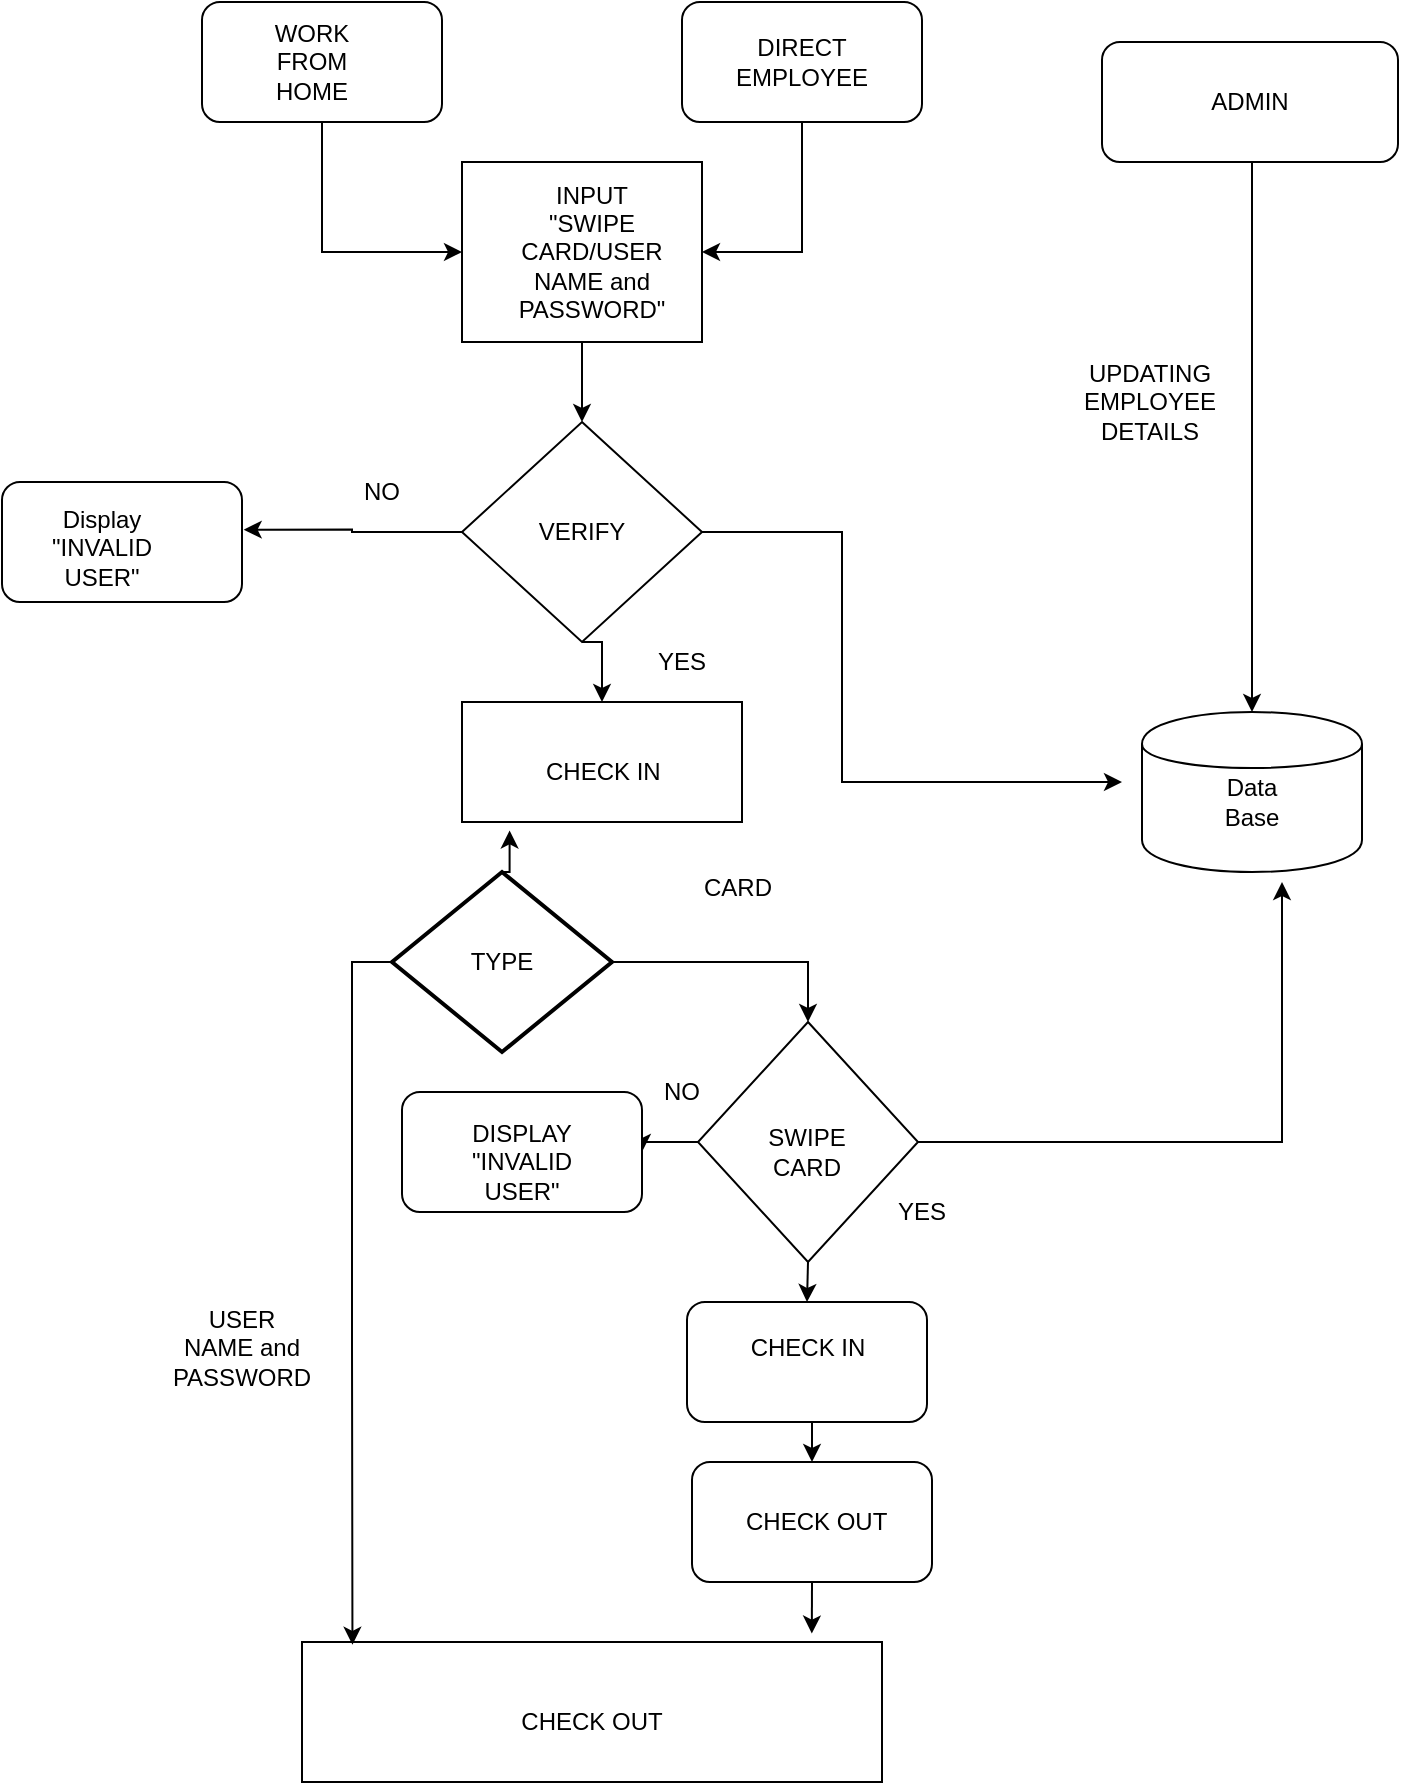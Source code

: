 <mxfile version="10.7.6" type="github"><diagram id="AWe720vwI4tNSz3mK74q" name="Page-1"><mxGraphModel dx="1010" dy="501" grid="1" gridSize="10" guides="1" tooltips="1" connect="1" arrows="1" fold="1" page="1" pageScale="1" pageWidth="850" pageHeight="1100" math="0" shadow="0"><root><mxCell id="0"/><mxCell id="1" parent="0"/><mxCell id="6MKrRABI3bNL9MjYWE6l-25" style="edgeStyle=orthogonalEdgeStyle;rounded=0;orthogonalLoop=1;jettySize=auto;html=1;exitX=0.5;exitY=1;exitDx=0;exitDy=0;entryX=0;entryY=0.5;entryDx=0;entryDy=0;" edge="1" parent="1" source="6MKrRABI3bNL9MjYWE6l-4" target="6MKrRABI3bNL9MjYWE6l-6"><mxGeometry relative="1" as="geometry"><mxPoint x="210" y="180" as="targetPoint"/><Array as="points"><mxPoint x="210" y="165"/></Array></mxGeometry></mxCell><mxCell id="6MKrRABI3bNL9MjYWE6l-4" value="" style="rounded=1;whiteSpace=wrap;html=1;" vertex="1" parent="1"><mxGeometry x="150" y="40" width="120" height="60" as="geometry"/></mxCell><mxCell id="6MKrRABI3bNL9MjYWE6l-26" style="edgeStyle=orthogonalEdgeStyle;rounded=0;orthogonalLoop=1;jettySize=auto;html=1;exitX=0.5;exitY=1;exitDx=0;exitDy=0;entryX=1;entryY=0.5;entryDx=0;entryDy=0;" edge="1" parent="1" source="6MKrRABI3bNL9MjYWE6l-5" target="6MKrRABI3bNL9MjYWE6l-6"><mxGeometry relative="1" as="geometry"><mxPoint x="450" y="180" as="targetPoint"/><Array as="points"><mxPoint x="450" y="165"/></Array></mxGeometry></mxCell><mxCell id="6MKrRABI3bNL9MjYWE6l-5" value="" style="rounded=1;whiteSpace=wrap;html=1;" vertex="1" parent="1"><mxGeometry x="390" y="40" width="120" height="60" as="geometry"/></mxCell><mxCell id="6MKrRABI3bNL9MjYWE6l-7" style="edgeStyle=orthogonalEdgeStyle;rounded=0;orthogonalLoop=1;jettySize=auto;html=1;exitX=0.5;exitY=1;exitDx=0;exitDy=0;" edge="1" parent="1" source="6MKrRABI3bNL9MjYWE6l-6"><mxGeometry relative="1" as="geometry"><mxPoint x="340" y="250" as="targetPoint"/></mxGeometry></mxCell><mxCell id="6MKrRABI3bNL9MjYWE6l-6" value="" style="rounded=0;whiteSpace=wrap;html=1;" vertex="1" parent="1"><mxGeometry x="280" y="120" width="120" height="90" as="geometry"/></mxCell><mxCell id="6MKrRABI3bNL9MjYWE6l-11" style="edgeStyle=orthogonalEdgeStyle;rounded=0;orthogonalLoop=1;jettySize=auto;html=1;exitX=0.5;exitY=1;exitDx=0;exitDy=0;entryX=0.5;entryY=0;entryDx=0;entryDy=0;" edge="1" parent="1" source="6MKrRABI3bNL9MjYWE6l-9" target="6MKrRABI3bNL9MjYWE6l-10"><mxGeometry relative="1" as="geometry"/></mxCell><mxCell id="6MKrRABI3bNL9MjYWE6l-66" style="edgeStyle=orthogonalEdgeStyle;rounded=0;orthogonalLoop=1;jettySize=auto;html=1;exitX=0;exitY=0.5;exitDx=0;exitDy=0;entryX=1.007;entryY=0.397;entryDx=0;entryDy=0;entryPerimeter=0;" edge="1" parent="1" source="6MKrRABI3bNL9MjYWE6l-9" target="6MKrRABI3bNL9MjYWE6l-64"><mxGeometry relative="1" as="geometry"><Array as="points"><mxPoint x="225" y="305"/><mxPoint x="225" y="304"/></Array></mxGeometry></mxCell><mxCell id="6MKrRABI3bNL9MjYWE6l-88" style="edgeStyle=orthogonalEdgeStyle;rounded=0;orthogonalLoop=1;jettySize=auto;html=1;exitX=1;exitY=0.5;exitDx=0;exitDy=0;" edge="1" parent="1" source="6MKrRABI3bNL9MjYWE6l-9"><mxGeometry relative="1" as="geometry"><mxPoint x="610" y="430" as="targetPoint"/><Array as="points"><mxPoint x="470" y="305"/><mxPoint x="470" y="430"/></Array></mxGeometry></mxCell><mxCell id="6MKrRABI3bNL9MjYWE6l-9" value="" style="rhombus;whiteSpace=wrap;html=1;" vertex="1" parent="1"><mxGeometry x="280" y="250" width="120" height="110" as="geometry"/></mxCell><mxCell id="6MKrRABI3bNL9MjYWE6l-10" value="" style="rounded=0;whiteSpace=wrap;html=1;" vertex="1" parent="1"><mxGeometry x="280" y="390" width="140" height="60" as="geometry"/></mxCell><mxCell id="6MKrRABI3bNL9MjYWE6l-28" style="edgeStyle=orthogonalEdgeStyle;rounded=0;orthogonalLoop=1;jettySize=auto;html=1;exitX=1;exitY=0.5;exitDx=0;exitDy=0;" edge="1" parent="1" source="6MKrRABI3bNL9MjYWE6l-13"><mxGeometry relative="1" as="geometry"><mxPoint x="690" y="480" as="targetPoint"/><Array as="points"><mxPoint x="690" y="610"/></Array></mxGeometry></mxCell><mxCell id="6MKrRABI3bNL9MjYWE6l-29" style="edgeStyle=orthogonalEdgeStyle;rounded=0;orthogonalLoop=1;jettySize=auto;html=1;exitX=0;exitY=0.5;exitDx=0;exitDy=0;entryX=1;entryY=0.5;entryDx=0;entryDy=0;" edge="1" parent="1" source="6MKrRABI3bNL9MjYWE6l-13" target="6MKrRABI3bNL9MjYWE6l-18"><mxGeometry relative="1" as="geometry"/></mxCell><mxCell id="6MKrRABI3bNL9MjYWE6l-30" style="edgeStyle=orthogonalEdgeStyle;rounded=0;orthogonalLoop=1;jettySize=auto;html=1;exitX=0.5;exitY=1;exitDx=0;exitDy=0;entryX=0.5;entryY=0;entryDx=0;entryDy=0;" edge="1" parent="1" source="6MKrRABI3bNL9MjYWE6l-13" target="6MKrRABI3bNL9MjYWE6l-14"><mxGeometry relative="1" as="geometry"/></mxCell><mxCell id="6MKrRABI3bNL9MjYWE6l-13" value="" style="rhombus;whiteSpace=wrap;html=1;" vertex="1" parent="1"><mxGeometry x="398" y="550" width="110" height="120" as="geometry"/></mxCell><mxCell id="6MKrRABI3bNL9MjYWE6l-31" style="edgeStyle=orthogonalEdgeStyle;rounded=0;orthogonalLoop=1;jettySize=auto;html=1;exitX=0.5;exitY=1;exitDx=0;exitDy=0;entryX=0.5;entryY=0;entryDx=0;entryDy=0;" edge="1" parent="1" source="6MKrRABI3bNL9MjYWE6l-14" target="6MKrRABI3bNL9MjYWE6l-16"><mxGeometry relative="1" as="geometry"/></mxCell><mxCell id="6MKrRABI3bNL9MjYWE6l-14" value="" style="rounded=1;whiteSpace=wrap;html=1;" vertex="1" parent="1"><mxGeometry x="392.5" y="690" width="120" height="60" as="geometry"/></mxCell><mxCell id="6MKrRABI3bNL9MjYWE6l-33" style="edgeStyle=orthogonalEdgeStyle;rounded=0;orthogonalLoop=1;jettySize=auto;html=1;exitX=0.5;exitY=1;exitDx=0;exitDy=0;entryX=0.879;entryY=-0.06;entryDx=0;entryDy=0;entryPerimeter=0;" edge="1" parent="1" source="6MKrRABI3bNL9MjYWE6l-16" target="6MKrRABI3bNL9MjYWE6l-17"><mxGeometry relative="1" as="geometry"/></mxCell><mxCell id="6MKrRABI3bNL9MjYWE6l-16" value="" style="rounded=1;whiteSpace=wrap;html=1;" vertex="1" parent="1"><mxGeometry x="395" y="770" width="120" height="60" as="geometry"/></mxCell><mxCell id="6MKrRABI3bNL9MjYWE6l-17" value="" style="rounded=0;whiteSpace=wrap;html=1;" vertex="1" parent="1"><mxGeometry x="200" y="860" width="290" height="70" as="geometry"/></mxCell><mxCell id="6MKrRABI3bNL9MjYWE6l-18" value="" style="rounded=1;whiteSpace=wrap;html=1;" vertex="1" parent="1"><mxGeometry x="250" y="585" width="120" height="60" as="geometry"/></mxCell><mxCell id="6MKrRABI3bNL9MjYWE6l-37" value="CHECK OUT" style="text;html=1;resizable=0;points=[];autosize=1;align=left;verticalAlign=top;spacingTop=-4;" vertex="1" parent="1"><mxGeometry x="420" y="790" width="90" height="20" as="geometry"/></mxCell><mxCell id="6MKrRABI3bNL9MjYWE6l-44" value="" style="shape=cylinder;whiteSpace=wrap;html=1;boundedLbl=1;backgroundOutline=1;" vertex="1" parent="1"><mxGeometry x="620" y="395" width="110" height="80" as="geometry"/></mxCell><mxCell id="6MKrRABI3bNL9MjYWE6l-49" value="CHECK OUT" style="text;html=1;strokeColor=none;fillColor=none;align=center;verticalAlign=middle;whiteSpace=wrap;rounded=0;" vertex="1" parent="1"><mxGeometry x="245" y="880" width="200" height="40" as="geometry"/></mxCell><mxCell id="6MKrRABI3bNL9MjYWE6l-50" value="CHECK IN" style="text;html=1;strokeColor=none;fillColor=none;align=center;verticalAlign=middle;whiteSpace=wrap;rounded=0;" vertex="1" parent="1"><mxGeometry x="407.5" y="702.5" width="90" height="20" as="geometry"/></mxCell><mxCell id="6MKrRABI3bNL9MjYWE6l-52" value="NO" style="text;html=1;strokeColor=none;fillColor=none;align=center;verticalAlign=middle;whiteSpace=wrap;rounded=0;" vertex="1" parent="1"><mxGeometry x="370" y="575" width="40" height="20" as="geometry"/></mxCell><mxCell id="6MKrRABI3bNL9MjYWE6l-54" value="YES" style="text;html=1;strokeColor=none;fillColor=none;align=center;verticalAlign=middle;whiteSpace=wrap;rounded=0;" vertex="1" parent="1"><mxGeometry x="490" y="635" width="40" height="20" as="geometry"/></mxCell><mxCell id="6MKrRABI3bNL9MjYWE6l-55" value="Data Base" style="text;html=1;strokeColor=none;fillColor=none;align=center;verticalAlign=middle;whiteSpace=wrap;rounded=0;" vertex="1" parent="1"><mxGeometry x="656" y="430" width="38" height="20" as="geometry"/></mxCell><mxCell id="6MKrRABI3bNL9MjYWE6l-60" value="SWIPE CARD" style="text;html=1;strokeColor=none;fillColor=none;align=center;verticalAlign=middle;whiteSpace=wrap;rounded=0;direction=south;" vertex="1" parent="1"><mxGeometry x="435" y="585" width="35" height="60" as="geometry"/></mxCell><mxCell id="6MKrRABI3bNL9MjYWE6l-64" value="" style="rounded=1;whiteSpace=wrap;html=1;" vertex="1" parent="1"><mxGeometry x="50" y="280" width="120" height="60" as="geometry"/></mxCell><mxCell id="6MKrRABI3bNL9MjYWE6l-68" value="DISPLAY &quot;INVALID USER&quot;" style="text;html=1;strokeColor=none;fillColor=none;align=center;verticalAlign=middle;whiteSpace=wrap;rounded=0;" vertex="1" parent="1"><mxGeometry x="265" y="610" width="90" height="20" as="geometry"/></mxCell><mxCell id="6MKrRABI3bNL9MjYWE6l-69" value="CHECK IN" style="text;html=1;resizable=0;points=[];autosize=1;align=left;verticalAlign=top;spacingTop=-4;" vertex="1" parent="1"><mxGeometry x="320" y="415" width="70" height="20" as="geometry"/></mxCell><mxCell id="6MKrRABI3bNL9MjYWE6l-70" value="WORK FROM HOME" style="text;html=1;strokeColor=none;fillColor=none;align=center;verticalAlign=middle;whiteSpace=wrap;rounded=0;" vertex="1" parent="1"><mxGeometry x="170" y="60" width="70" height="20" as="geometry"/></mxCell><mxCell id="6MKrRABI3bNL9MjYWE6l-71" value="DIRECT EMPLOYEE" style="text;html=1;strokeColor=none;fillColor=none;align=center;verticalAlign=middle;whiteSpace=wrap;rounded=0;" vertex="1" parent="1"><mxGeometry x="430" y="59.8" width="40" height="20" as="geometry"/></mxCell><mxCell id="6MKrRABI3bNL9MjYWE6l-72" value="VERIFY" style="text;html=1;strokeColor=none;fillColor=none;align=center;verticalAlign=middle;whiteSpace=wrap;rounded=0;" vertex="1" parent="1"><mxGeometry x="320" y="295" width="40" height="20" as="geometry"/></mxCell><mxCell id="6MKrRABI3bNL9MjYWE6l-73" value="INPUT &quot;SWIPE CARD/USER NAME and PASSWORD&quot;" style="text;html=1;strokeColor=none;fillColor=none;align=center;verticalAlign=middle;whiteSpace=wrap;rounded=0;" vertex="1" parent="1"><mxGeometry x="310" y="150" width="70" height="30" as="geometry"/></mxCell><mxCell id="6MKrRABI3bNL9MjYWE6l-76" value="NO" style="text;html=1;strokeColor=none;fillColor=none;align=center;verticalAlign=middle;whiteSpace=wrap;rounded=0;" vertex="1" parent="1"><mxGeometry x="220" y="275" width="40" height="20" as="geometry"/></mxCell><mxCell id="6MKrRABI3bNL9MjYWE6l-78" value="Display &quot;INVALID USER&quot;" style="text;html=1;strokeColor=none;fillColor=none;align=center;verticalAlign=middle;whiteSpace=wrap;rounded=0;" vertex="1" parent="1"><mxGeometry x="80" y="300" width="40" height="25" as="geometry"/></mxCell><mxCell id="6MKrRABI3bNL9MjYWE6l-81" style="edgeStyle=orthogonalEdgeStyle;rounded=0;orthogonalLoop=1;jettySize=auto;html=1;exitX=0.5;exitY=1;exitDx=0;exitDy=0;entryX=0.5;entryY=0;entryDx=0;entryDy=0;" edge="1" parent="1" source="6MKrRABI3bNL9MjYWE6l-80" target="6MKrRABI3bNL9MjYWE6l-44"><mxGeometry relative="1" as="geometry"><Array as="points"><mxPoint x="675" y="120"/></Array></mxGeometry></mxCell><mxCell id="6MKrRABI3bNL9MjYWE6l-80" value="ADMIN" style="rounded=1;whiteSpace=wrap;html=1;" vertex="1" parent="1"><mxGeometry x="600" y="60" width="148" height="60" as="geometry"/></mxCell><mxCell id="6MKrRABI3bNL9MjYWE6l-82" value="UPDATING EMPLOYEE DETAILS" style="text;html=1;strokeColor=none;fillColor=none;align=center;verticalAlign=middle;whiteSpace=wrap;rounded=0;" vertex="1" parent="1"><mxGeometry x="590" y="220" width="68" height="40" as="geometry"/></mxCell><mxCell id="6MKrRABI3bNL9MjYWE6l-89" value="YES" style="text;html=1;strokeColor=none;fillColor=none;align=center;verticalAlign=middle;whiteSpace=wrap;rounded=0;" vertex="1" parent="1"><mxGeometry x="370" y="360" width="40" height="20" as="geometry"/></mxCell><mxCell id="6MKrRABI3bNL9MjYWE6l-91" style="edgeStyle=orthogonalEdgeStyle;rounded=0;orthogonalLoop=1;jettySize=auto;html=1;exitX=0.5;exitY=0;exitDx=0;exitDy=0;exitPerimeter=0;entryX=0.17;entryY=1.07;entryDx=0;entryDy=0;entryPerimeter=0;" edge="1" parent="1" source="6MKrRABI3bNL9MjYWE6l-90" target="6MKrRABI3bNL9MjYWE6l-10"><mxGeometry relative="1" as="geometry"/></mxCell><mxCell id="6MKrRABI3bNL9MjYWE6l-98" style="edgeStyle=orthogonalEdgeStyle;rounded=0;orthogonalLoop=1;jettySize=auto;html=1;exitX=1;exitY=0.5;exitDx=0;exitDy=0;exitPerimeter=0;entryX=0.5;entryY=0;entryDx=0;entryDy=0;" edge="1" parent="1" source="6MKrRABI3bNL9MjYWE6l-90" target="6MKrRABI3bNL9MjYWE6l-13"><mxGeometry relative="1" as="geometry"><mxPoint x="450" y="520" as="targetPoint"/><Array as="points"><mxPoint x="453" y="520"/></Array></mxGeometry></mxCell><mxCell id="6MKrRABI3bNL9MjYWE6l-99" style="edgeStyle=orthogonalEdgeStyle;rounded=0;orthogonalLoop=1;jettySize=auto;html=1;exitX=0;exitY=0.5;exitDx=0;exitDy=0;exitPerimeter=0;entryX=0.087;entryY=0.02;entryDx=0;entryDy=0;entryPerimeter=0;" edge="1" parent="1" source="6MKrRABI3bNL9MjYWE6l-90" target="6MKrRABI3bNL9MjYWE6l-17"><mxGeometry relative="1" as="geometry"/></mxCell><mxCell id="6MKrRABI3bNL9MjYWE6l-90" value="TYPE" style="strokeWidth=2;html=1;shape=mxgraph.flowchart.decision;whiteSpace=wrap;" vertex="1" parent="1"><mxGeometry x="245" y="475" width="110" height="90" as="geometry"/></mxCell><mxCell id="6MKrRABI3bNL9MjYWE6l-100" value="CARD" style="text;html=1;strokeColor=none;fillColor=none;align=center;verticalAlign=middle;whiteSpace=wrap;rounded=0;" vertex="1" parent="1"><mxGeometry x="398" y="473" width="40" height="20" as="geometry"/></mxCell><mxCell id="6MKrRABI3bNL9MjYWE6l-101" value="USER NAME and PASSWORD" style="text;html=1;strokeColor=none;fillColor=none;align=center;verticalAlign=middle;whiteSpace=wrap;rounded=0;" vertex="1" parent="1"><mxGeometry x="150" y="702.5" width="40" height="20" as="geometry"/></mxCell></root></mxGraphModel></diagram></mxfile>
